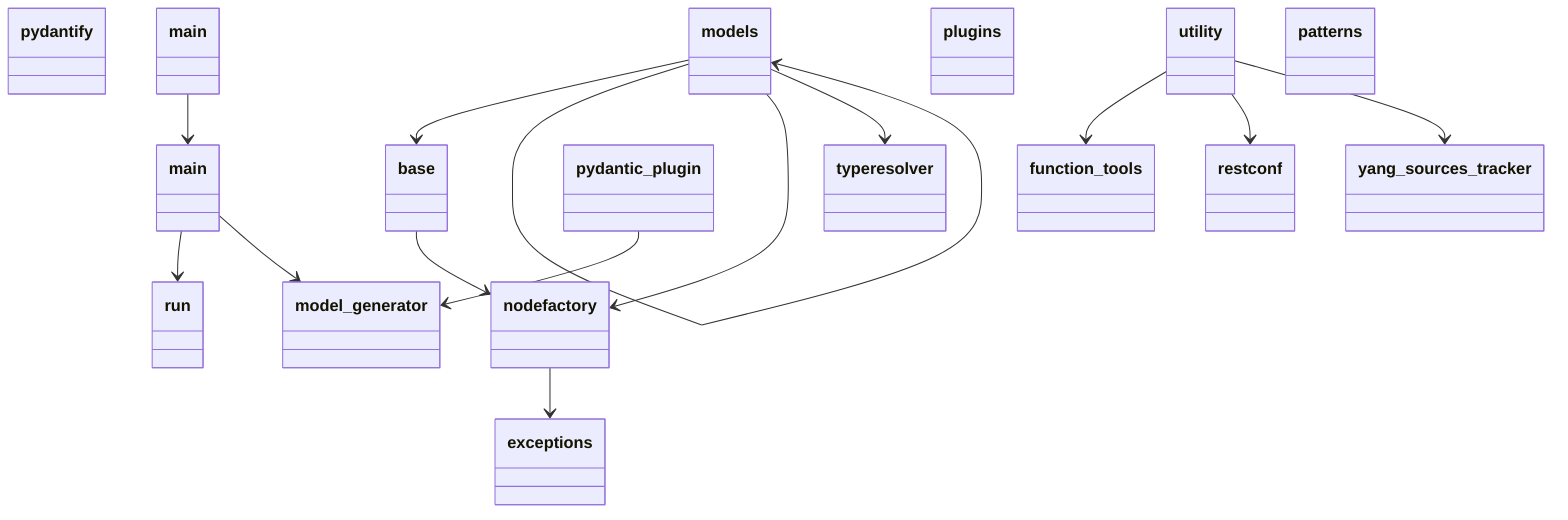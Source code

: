 classDiagram
  class pydantify {
  }
  class __main__ {
  }
  class exceptions {
  }
  class main {
  }
  class models {
  }
  class base {
  }
  class models {
  }
  class nodefactory {
  }
  class typeresolver {
  }
  class plugins {
  }
  class pydantic_plugin {
  }
  class run {
  }
  class utility {
  }
  class function_tools {
  }
  class model_generator {
  }
  class patterns {
  }
  class restconf {
  }
  class yang_sources_tracker {
  }
  __main__ --> main
  main --> run
  main --> model_generator
  models --> base
  models --> models
  models --> nodefactory
  models --> typeresolver
  base --> nodefactory
  nodefactory --> exceptions
  pydantic_plugin --> model_generator
  utility --> function_tools
  utility --> restconf
  utility --> yang_sources_tracker